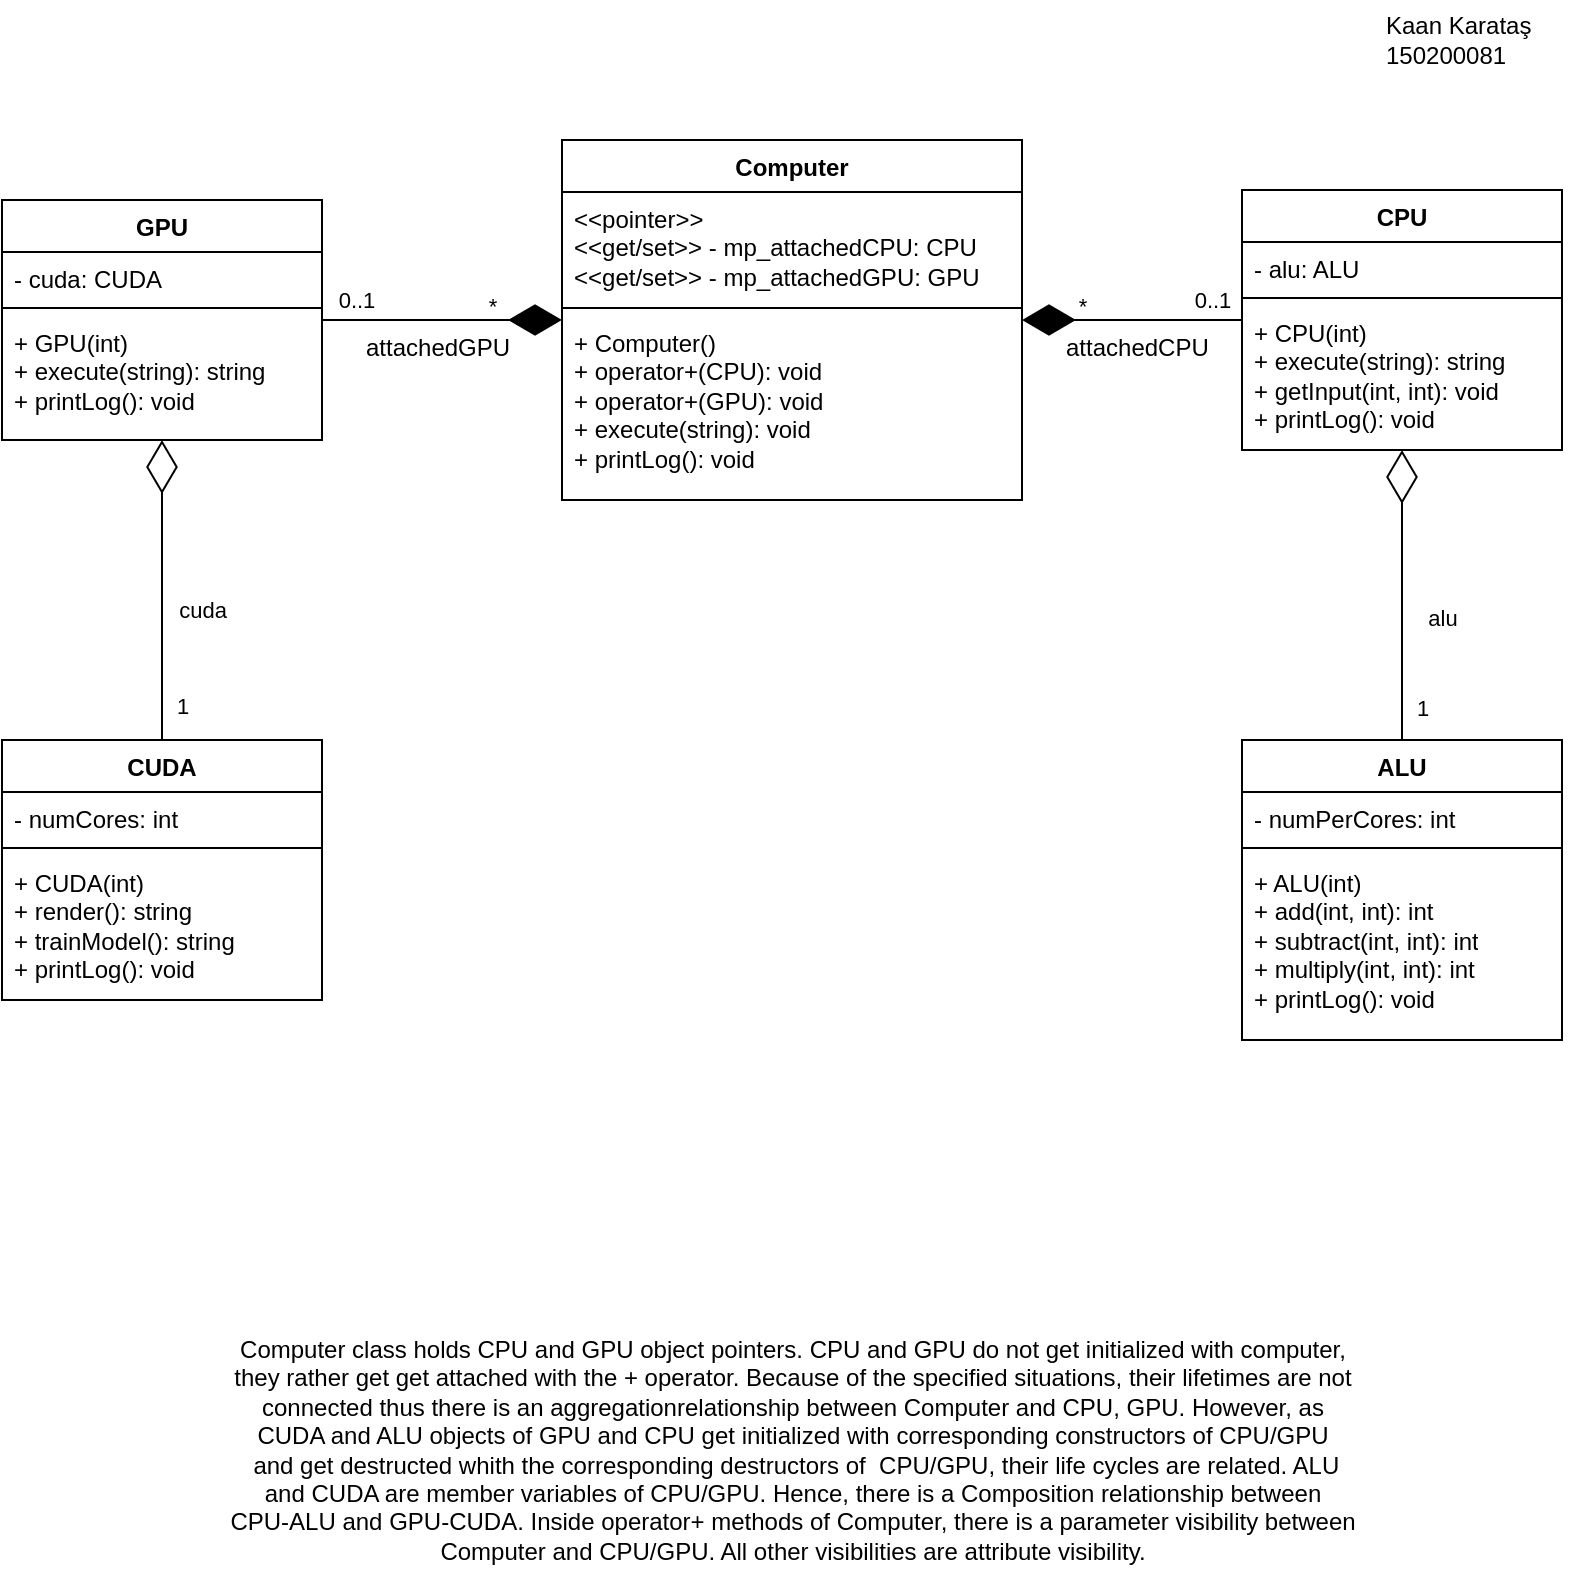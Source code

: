 <mxfile version="21.1.2" type="device">
  <diagram name="Page-1" id="9v8eaEepo1ThbnCiLihK">
    <mxGraphModel dx="1418" dy="820" grid="1" gridSize="10" guides="1" tooltips="1" connect="1" arrows="1" fold="1" page="1" pageScale="1" pageWidth="850" pageHeight="1100" math="0" shadow="0">
      <root>
        <mxCell id="0" />
        <mxCell id="1" parent="0" />
        <mxCell id="ks8WixvHSKatfLKSuFsY-1" value="Computer&lt;br&gt;" style="swimlane;fontStyle=1;align=center;verticalAlign=top;childLayout=stackLayout;horizontal=1;startSize=26;horizontalStack=0;resizeParent=1;resizeParentMax=0;resizeLast=0;collapsible=1;marginBottom=0;whiteSpace=wrap;html=1;" parent="1" vertex="1">
          <mxGeometry x="310" y="110" width="230" height="180" as="geometry">
            <mxRectangle x="345" y="507" width="100" height="30" as="alternateBounds" />
          </mxGeometry>
        </mxCell>
        <mxCell id="ks8WixvHSKatfLKSuFsY-2" value="&amp;lt;&amp;lt;pointer&amp;gt;&amp;gt;&lt;br&gt;&amp;lt;&amp;lt;get/set&amp;gt;&amp;gt;&amp;nbsp;- mp_attachedCPU: CPU&lt;br&gt;&amp;lt;&amp;lt;get/set&amp;gt;&amp;gt; - mp_attachedGPU: GPU" style="text;strokeColor=none;fillColor=none;align=left;verticalAlign=top;spacingLeft=4;spacingRight=4;overflow=hidden;rotatable=0;points=[[0,0.5],[1,0.5]];portConstraint=eastwest;whiteSpace=wrap;html=1;" parent="ks8WixvHSKatfLKSuFsY-1" vertex="1">
          <mxGeometry y="26" width="230" height="54" as="geometry" />
        </mxCell>
        <mxCell id="ks8WixvHSKatfLKSuFsY-3" value="" style="line;strokeWidth=1;fillColor=none;align=left;verticalAlign=middle;spacingTop=-1;spacingLeft=3;spacingRight=3;rotatable=0;labelPosition=right;points=[];portConstraint=eastwest;strokeColor=inherit;" parent="ks8WixvHSKatfLKSuFsY-1" vertex="1">
          <mxGeometry y="80" width="230" height="8" as="geometry" />
        </mxCell>
        <mxCell id="ks8WixvHSKatfLKSuFsY-4" value="+ Computer()&lt;br&gt;+ operator+(CPU): void&lt;br&gt;+ operator+(GPU): void&lt;br&gt;+ execute(string): void&lt;br&gt;+ printLog(): void" style="text;strokeColor=none;fillColor=none;align=left;verticalAlign=top;spacingLeft=4;spacingRight=4;overflow=hidden;rotatable=0;points=[[0,0.5],[1,0.5]];portConstraint=eastwest;whiteSpace=wrap;html=1;" parent="ks8WixvHSKatfLKSuFsY-1" vertex="1">
          <mxGeometry y="88" width="230" height="92" as="geometry" />
        </mxCell>
        <mxCell id="ks8WixvHSKatfLKSuFsY-11" value="CPU" style="swimlane;fontStyle=1;align=center;verticalAlign=top;childLayout=stackLayout;horizontal=1;startSize=26;horizontalStack=0;resizeParent=1;resizeParentMax=0;resizeLast=0;collapsible=1;marginBottom=0;whiteSpace=wrap;html=1;" parent="1" vertex="1">
          <mxGeometry x="650" y="135" width="160" height="130" as="geometry">
            <mxRectangle x="345" y="507" width="100" height="30" as="alternateBounds" />
          </mxGeometry>
        </mxCell>
        <mxCell id="ks8WixvHSKatfLKSuFsY-12" value="- alu: ALU" style="text;strokeColor=none;fillColor=none;align=left;verticalAlign=top;spacingLeft=4;spacingRight=4;overflow=hidden;rotatable=0;points=[[0,0.5],[1,0.5]];portConstraint=eastwest;whiteSpace=wrap;html=1;" parent="ks8WixvHSKatfLKSuFsY-11" vertex="1">
          <mxGeometry y="26" width="160" height="24" as="geometry" />
        </mxCell>
        <mxCell id="ks8WixvHSKatfLKSuFsY-13" value="" style="line;strokeWidth=1;fillColor=none;align=left;verticalAlign=middle;spacingTop=-1;spacingLeft=3;spacingRight=3;rotatable=0;labelPosition=right;points=[];portConstraint=eastwest;strokeColor=inherit;" parent="ks8WixvHSKatfLKSuFsY-11" vertex="1">
          <mxGeometry y="50" width="160" height="8" as="geometry" />
        </mxCell>
        <mxCell id="ks8WixvHSKatfLKSuFsY-14" value="+ CPU(int)&lt;br&gt;+ execute(string): string&lt;br&gt;+ getInput(int, int): void&lt;br&gt;+ printLog(): void" style="text;strokeColor=none;fillColor=none;align=left;verticalAlign=top;spacingLeft=4;spacingRight=4;overflow=hidden;rotatable=0;points=[[0,0.5],[1,0.5]];portConstraint=eastwest;whiteSpace=wrap;html=1;" parent="ks8WixvHSKatfLKSuFsY-11" vertex="1">
          <mxGeometry y="58" width="160" height="72" as="geometry" />
        </mxCell>
        <mxCell id="ks8WixvHSKatfLKSuFsY-18" value="GPU&lt;br&gt;" style="swimlane;fontStyle=1;align=center;verticalAlign=top;childLayout=stackLayout;horizontal=1;startSize=26;horizontalStack=0;resizeParent=1;resizeParentMax=0;resizeLast=0;collapsible=1;marginBottom=0;whiteSpace=wrap;html=1;" parent="1" vertex="1">
          <mxGeometry x="30" y="140" width="160" height="120" as="geometry">
            <mxRectangle x="345" y="507" width="100" height="30" as="alternateBounds" />
          </mxGeometry>
        </mxCell>
        <mxCell id="ks8WixvHSKatfLKSuFsY-19" value="- cuda: CUDA" style="text;strokeColor=none;fillColor=none;align=left;verticalAlign=top;spacingLeft=4;spacingRight=4;overflow=hidden;rotatable=0;points=[[0,0.5],[1,0.5]];portConstraint=eastwest;whiteSpace=wrap;html=1;" parent="ks8WixvHSKatfLKSuFsY-18" vertex="1">
          <mxGeometry y="26" width="160" height="24" as="geometry" />
        </mxCell>
        <mxCell id="ks8WixvHSKatfLKSuFsY-20" value="" style="line;strokeWidth=1;fillColor=none;align=left;verticalAlign=middle;spacingTop=-1;spacingLeft=3;spacingRight=3;rotatable=0;labelPosition=right;points=[];portConstraint=eastwest;strokeColor=inherit;" parent="ks8WixvHSKatfLKSuFsY-18" vertex="1">
          <mxGeometry y="50" width="160" height="8" as="geometry" />
        </mxCell>
        <mxCell id="ks8WixvHSKatfLKSuFsY-21" value="+ GPU(int)&lt;br&gt;+ execute(string): string&lt;br&gt;+ printLog(): void" style="text;strokeColor=none;fillColor=none;align=left;verticalAlign=top;spacingLeft=4;spacingRight=4;overflow=hidden;rotatable=0;points=[[0,0.5],[1,0.5]];portConstraint=eastwest;whiteSpace=wrap;html=1;" parent="ks8WixvHSKatfLKSuFsY-18" vertex="1">
          <mxGeometry y="58" width="160" height="62" as="geometry" />
        </mxCell>
        <mxCell id="6V-zqw1KsqIDwnx7Ta-O-1" value="ALU" style="swimlane;fontStyle=1;align=center;verticalAlign=top;childLayout=stackLayout;horizontal=1;startSize=26;horizontalStack=0;resizeParent=1;resizeParentMax=0;resizeLast=0;collapsible=1;marginBottom=0;whiteSpace=wrap;html=1;" parent="1" vertex="1">
          <mxGeometry x="650" y="410" width="160" height="150" as="geometry">
            <mxRectangle x="650" y="340" width="100" height="30" as="alternateBounds" />
          </mxGeometry>
        </mxCell>
        <mxCell id="6V-zqw1KsqIDwnx7Ta-O-2" value="- numPerCores: int" style="text;strokeColor=none;fillColor=none;align=left;verticalAlign=top;spacingLeft=4;spacingRight=4;overflow=hidden;rotatable=0;points=[[0,0.5],[1,0.5]];portConstraint=eastwest;whiteSpace=wrap;html=1;" parent="6V-zqw1KsqIDwnx7Ta-O-1" vertex="1">
          <mxGeometry y="26" width="160" height="24" as="geometry" />
        </mxCell>
        <mxCell id="6V-zqw1KsqIDwnx7Ta-O-3" value="" style="line;strokeWidth=1;fillColor=none;align=left;verticalAlign=middle;spacingTop=-1;spacingLeft=3;spacingRight=3;rotatable=0;labelPosition=right;points=[];portConstraint=eastwest;strokeColor=inherit;" parent="6V-zqw1KsqIDwnx7Ta-O-1" vertex="1">
          <mxGeometry y="50" width="160" height="8" as="geometry" />
        </mxCell>
        <mxCell id="6V-zqw1KsqIDwnx7Ta-O-4" value="+ ALU(int)&lt;br&gt;+ add(int, int): int&lt;br&gt;+ subtract(int, int): int&lt;br&gt;+ multiply(int, int): int&lt;br&gt;+ printLog(): void" style="text;strokeColor=none;fillColor=none;align=left;verticalAlign=top;spacingLeft=4;spacingRight=4;overflow=hidden;rotatable=0;points=[[0,0.5],[1,0.5]];portConstraint=eastwest;whiteSpace=wrap;html=1;" parent="6V-zqw1KsqIDwnx7Ta-O-1" vertex="1">
          <mxGeometry y="58" width="160" height="92" as="geometry" />
        </mxCell>
        <mxCell id="6V-zqw1KsqIDwnx7Ta-O-5" value="CUDA" style="swimlane;fontStyle=1;align=center;verticalAlign=top;childLayout=stackLayout;horizontal=1;startSize=26;horizontalStack=0;resizeParent=1;resizeParentMax=0;resizeLast=0;collapsible=1;marginBottom=0;whiteSpace=wrap;html=1;" parent="1" vertex="1">
          <mxGeometry x="30" y="410" width="160" height="130" as="geometry">
            <mxRectangle x="345" y="507" width="100" height="30" as="alternateBounds" />
          </mxGeometry>
        </mxCell>
        <mxCell id="6V-zqw1KsqIDwnx7Ta-O-6" value="- numCores: int" style="text;strokeColor=none;fillColor=none;align=left;verticalAlign=top;spacingLeft=4;spacingRight=4;overflow=hidden;rotatable=0;points=[[0,0.5],[1,0.5]];portConstraint=eastwest;whiteSpace=wrap;html=1;" parent="6V-zqw1KsqIDwnx7Ta-O-5" vertex="1">
          <mxGeometry y="26" width="160" height="24" as="geometry" />
        </mxCell>
        <mxCell id="6V-zqw1KsqIDwnx7Ta-O-7" value="" style="line;strokeWidth=1;fillColor=none;align=left;verticalAlign=middle;spacingTop=-1;spacingLeft=3;spacingRight=3;rotatable=0;labelPosition=right;points=[];portConstraint=eastwest;strokeColor=inherit;" parent="6V-zqw1KsqIDwnx7Ta-O-5" vertex="1">
          <mxGeometry y="50" width="160" height="8" as="geometry" />
        </mxCell>
        <mxCell id="6V-zqw1KsqIDwnx7Ta-O-8" value="+ CUDA(int)&lt;br&gt;+ render(): string&lt;br&gt;+ trainModel(): string&lt;br&gt;+ printLog(): void" style="text;strokeColor=none;fillColor=none;align=left;verticalAlign=top;spacingLeft=4;spacingRight=4;overflow=hidden;rotatable=0;points=[[0,0.5],[1,0.5]];portConstraint=eastwest;whiteSpace=wrap;html=1;" parent="6V-zqw1KsqIDwnx7Ta-O-5" vertex="1">
          <mxGeometry y="58" width="160" height="72" as="geometry" />
        </mxCell>
        <mxCell id="6V-zqw1KsqIDwnx7Ta-O-14" value="0..1" style="endArrow=diamondThin;endFill=1;endSize=24;html=1;rounded=0;" parent="1" source="ks8WixvHSKatfLKSuFsY-11" target="ks8WixvHSKatfLKSuFsY-1" edge="1">
          <mxGeometry x="-0.724" y="-10" width="160" relative="1" as="geometry">
            <mxPoint x="200" y="510" as="sourcePoint" />
            <mxPoint x="200" y="430" as="targetPoint" />
            <mxPoint as="offset" />
          </mxGeometry>
        </mxCell>
        <mxCell id="6V-zqw1KsqIDwnx7Ta-O-17" value="*" style="edgeLabel;html=1;align=center;verticalAlign=middle;resizable=0;points=[];labelBackgroundColor=none;" parent="6V-zqw1KsqIDwnx7Ta-O-14" vertex="1" connectable="0">
          <mxGeometry x="0.289" y="-2" relative="1" as="geometry">
            <mxPoint x="-9" y="-5" as="offset" />
          </mxGeometry>
        </mxCell>
        <mxCell id="6V-zqw1KsqIDwnx7Ta-O-18" value="0..1" style="endArrow=diamondThin;endFill=1;endSize=24;html=1;rounded=0;" parent="1" source="ks8WixvHSKatfLKSuFsY-18" target="ks8WixvHSKatfLKSuFsY-1" edge="1">
          <mxGeometry x="-0.724" y="10" width="160" relative="1" as="geometry">
            <mxPoint x="250" y="480" as="sourcePoint" />
            <mxPoint x="270" y="430" as="targetPoint" />
            <mxPoint as="offset" />
          </mxGeometry>
        </mxCell>
        <mxCell id="6V-zqw1KsqIDwnx7Ta-O-19" value="*" style="edgeLabel;html=1;align=center;verticalAlign=middle;resizable=0;points=[];labelBackgroundColor=none;" parent="6V-zqw1KsqIDwnx7Ta-O-18" vertex="1" connectable="0">
          <mxGeometry relative="1" as="geometry">
            <mxPoint x="25" y="-7" as="offset" />
          </mxGeometry>
        </mxCell>
        <mxCell id="rj0BFKRZ4TMSseo8kanb-1" value="" style="endArrow=diamondThin;endFill=0;endSize=24;html=1;rounded=0;" parent="1" source="6V-zqw1KsqIDwnx7Ta-O-5" target="ks8WixvHSKatfLKSuFsY-18" edge="1">
          <mxGeometry width="160" relative="1" as="geometry">
            <mxPoint x="470" y="460" as="sourcePoint" />
            <mxPoint x="290" y="550" as="targetPoint" />
          </mxGeometry>
        </mxCell>
        <mxCell id="rj0BFKRZ4TMSseo8kanb-14" value="cuda" style="edgeLabel;html=1;align=center;verticalAlign=middle;resizable=0;points=[];" parent="rj0BFKRZ4TMSseo8kanb-1" vertex="1" connectable="0">
          <mxGeometry x="-0.147" y="-2" relative="1" as="geometry">
            <mxPoint x="18" y="-1" as="offset" />
          </mxGeometry>
        </mxCell>
        <mxCell id="Lc3aRmXJ2dJp74pPI1J--4" value="1" style="edgeLabel;html=1;align=center;verticalAlign=top;resizable=0;points=[];" parent="rj0BFKRZ4TMSseo8kanb-1" vertex="1" connectable="0">
          <mxGeometry x="-0.562" y="1" relative="1" as="geometry">
            <mxPoint x="11" y="3" as="offset" />
          </mxGeometry>
        </mxCell>
        <mxCell id="rj0BFKRZ4TMSseo8kanb-2" value="" style="endArrow=diamondThin;endFill=0;endSize=24;html=1;rounded=0;" parent="1" source="6V-zqw1KsqIDwnx7Ta-O-1" target="ks8WixvHSKatfLKSuFsY-11" edge="1">
          <mxGeometry width="160" relative="1" as="geometry">
            <mxPoint x="460" y="480" as="sourcePoint" />
            <mxPoint x="620" y="480" as="targetPoint" />
          </mxGeometry>
        </mxCell>
        <mxCell id="rj0BFKRZ4TMSseo8kanb-16" value="alu&lt;br&gt;" style="edgeLabel;html=1;align=center;verticalAlign=middle;resizable=0;points=[];" parent="rj0BFKRZ4TMSseo8kanb-2" vertex="1" connectable="0">
          <mxGeometry x="-0.154" y="-1" relative="1" as="geometry">
            <mxPoint x="19" as="offset" />
          </mxGeometry>
        </mxCell>
        <mxCell id="Lc3aRmXJ2dJp74pPI1J--5" value="1" style="edgeLabel;html=1;align=center;verticalAlign=top;resizable=0;points=[];" parent="rj0BFKRZ4TMSseo8kanb-2" vertex="1" connectable="0">
          <mxGeometry x="-0.591" y="-1" relative="1" as="geometry">
            <mxPoint x="9" as="offset" />
          </mxGeometry>
        </mxCell>
        <mxCell id="rj0BFKRZ4TMSseo8kanb-4" value="&lt;span style=&quot;font-family: Helvetica; font-size: 12px; font-style: normal; font-variant-ligatures: normal; font-variant-caps: normal; font-weight: 400; letter-spacing: normal; orphans: 2; text-align: left; text-indent: 0px; text-transform: none; widows: 2; word-spacing: 0px; -webkit-text-stroke-width: 0px; text-decoration-thickness: initial; text-decoration-style: initial; text-decoration-color: initial; float: none; display: inline !important;&quot;&gt;attachedCPU&lt;/span&gt;" style="text;whiteSpace=wrap;html=1;labelBackgroundColor=none;fontColor=#000000;" parent="1" vertex="1">
          <mxGeometry x="560" y="200" width="70" height="25" as="geometry" />
        </mxCell>
        <mxCell id="rj0BFKRZ4TMSseo8kanb-6" value="&lt;span style=&quot;font-family: Helvetica; font-size: 12px; font-style: normal; font-variant-ligatures: normal; font-variant-caps: normal; font-weight: 400; letter-spacing: normal; orphans: 2; text-align: left; text-indent: 0px; text-transform: none; widows: 2; word-spacing: 0px; -webkit-text-stroke-width: 0px; text-decoration-thickness: initial; text-decoration-style: initial; text-decoration-color: initial; float: none; display: inline !important;&quot;&gt;attachedGPU&lt;/span&gt;" style="text;whiteSpace=wrap;html=1;labelBackgroundColor=none;fontColor=#000000;" parent="1" vertex="1">
          <mxGeometry x="210" y="200" width="70" height="25" as="geometry" />
        </mxCell>
        <mxCell id="rj0BFKRZ4TMSseo8kanb-17" value="Computer class holds CPU and GPU object pointers. CPU and GPU do not get initialized with computer,&lt;br&gt;they rather get get attached with the + operator. Because of the specified situations, their lifetimes are not &lt;br&gt;connected thus&amp;nbsp;there is an aggregationrelationship between Computer and CPU, GPU. However,&amp;nbsp;as &lt;br&gt;CUDA and ALU objects of GPU and CPU&amp;nbsp;get initialized with corresponding constructors of CPU/GPU&lt;br&gt;&amp;nbsp;and get destructed whith the corresponding destructors of&amp;nbsp; CPU/GPU, their life cycles are related. ALU&lt;br&gt;and CUDA are member variables of CPU/GPU. Hence, there is a Composition relationship between &lt;br&gt;CPU-ALU and GPU-CUDA. Inside operator+ methods of Computer, there is a parameter visibility between&lt;br&gt;Computer and CPU/GPU. All other visibilities are attribute visibility." style="text;html=1;align=center;verticalAlign=middle;resizable=0;points=[];autosize=1;strokeColor=none;fillColor=none;" parent="1" vertex="1">
          <mxGeometry x="130" y="700" width="590" height="130" as="geometry" />
        </mxCell>
        <mxCell id="Lc3aRmXJ2dJp74pPI1J--21" value="Kaan Karataş&lt;br&gt;&lt;div style=&quot;&quot;&gt;&lt;span style=&quot;background-color: initial;&quot;&gt;150200081&lt;/span&gt;&lt;/div&gt;" style="text;html=1;align=left;verticalAlign=middle;resizable=0;points=[];autosize=1;strokeColor=none;fillColor=none;" parent="1" vertex="1">
          <mxGeometry x="720" y="40" width="100" height="40" as="geometry" />
        </mxCell>
      </root>
    </mxGraphModel>
  </diagram>
</mxfile>
